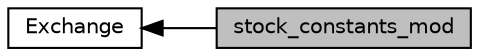 digraph "stock_constants_mod"
{
  edge [fontname="Helvetica",fontsize="10",labelfontname="Helvetica",labelfontsize="10"];
  node [fontname="Helvetica",fontsize="10",shape=box];
  rankdir=LR;
  Node2 [label="Exchange",height=0.2,width=0.4,color="black", fillcolor="white", style="filled",URL="$group__exchange.html",tooltip="Modules and associated files in the exchange directory."];
  Node1 [label="stock_constants_mod",height=0.2,width=0.4,color="black", fillcolor="grey75", style="filled", fontcolor="black",tooltip="Parameters, routines, and types for computing stocks in xgrid_mod."];
  Node2->Node1 [shape=plaintext, dir="back", style="solid"];
}
